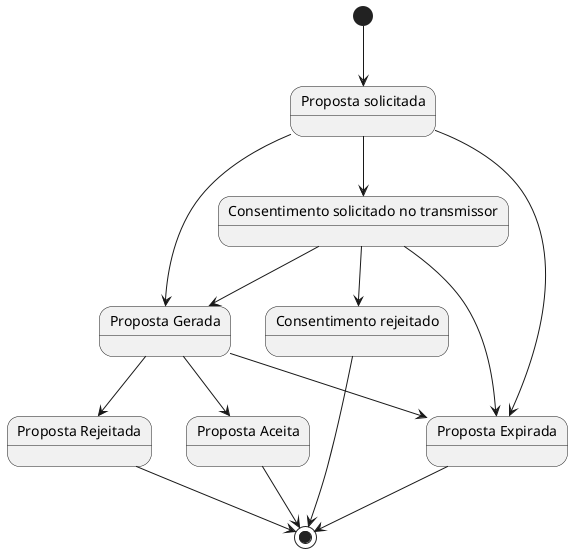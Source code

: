 @startuml

state "Proposta solicitada" as Solicitado
state "Consentimento solicitado no transmissor" as ConsentSolicitado
state "Consentimento rejeitado" as ConsentRejeitado
state "Proposta Gerada" as PropostaGerada
state "Proposta Aceita" as PropostaAceita
state "Proposta Rejeitada" as PropostaRejeitada
state "Proposta Expirada" as PropostaExpirada

[*] --> Solicitado
Solicitado --> ConsentSolicitado
Solicitado --> PropostaGerada
ConsentSolicitado --> ConsentRejeitado
ConsentSolicitado --> PropostaGerada
ConsentSolicitado --> PropostaExpirada
ConsentRejeitado --> [*]
PropostaGerada --> PropostaAceita
PropostaGerada --> PropostaRejeitada
PropostaAceita --> [*]
PropostaRejeitada --> [*]
Solicitado --> PropostaExpirada
PropostaGerada --> PropostaExpirada
PropostaExpirada --> [*]

@enduml
